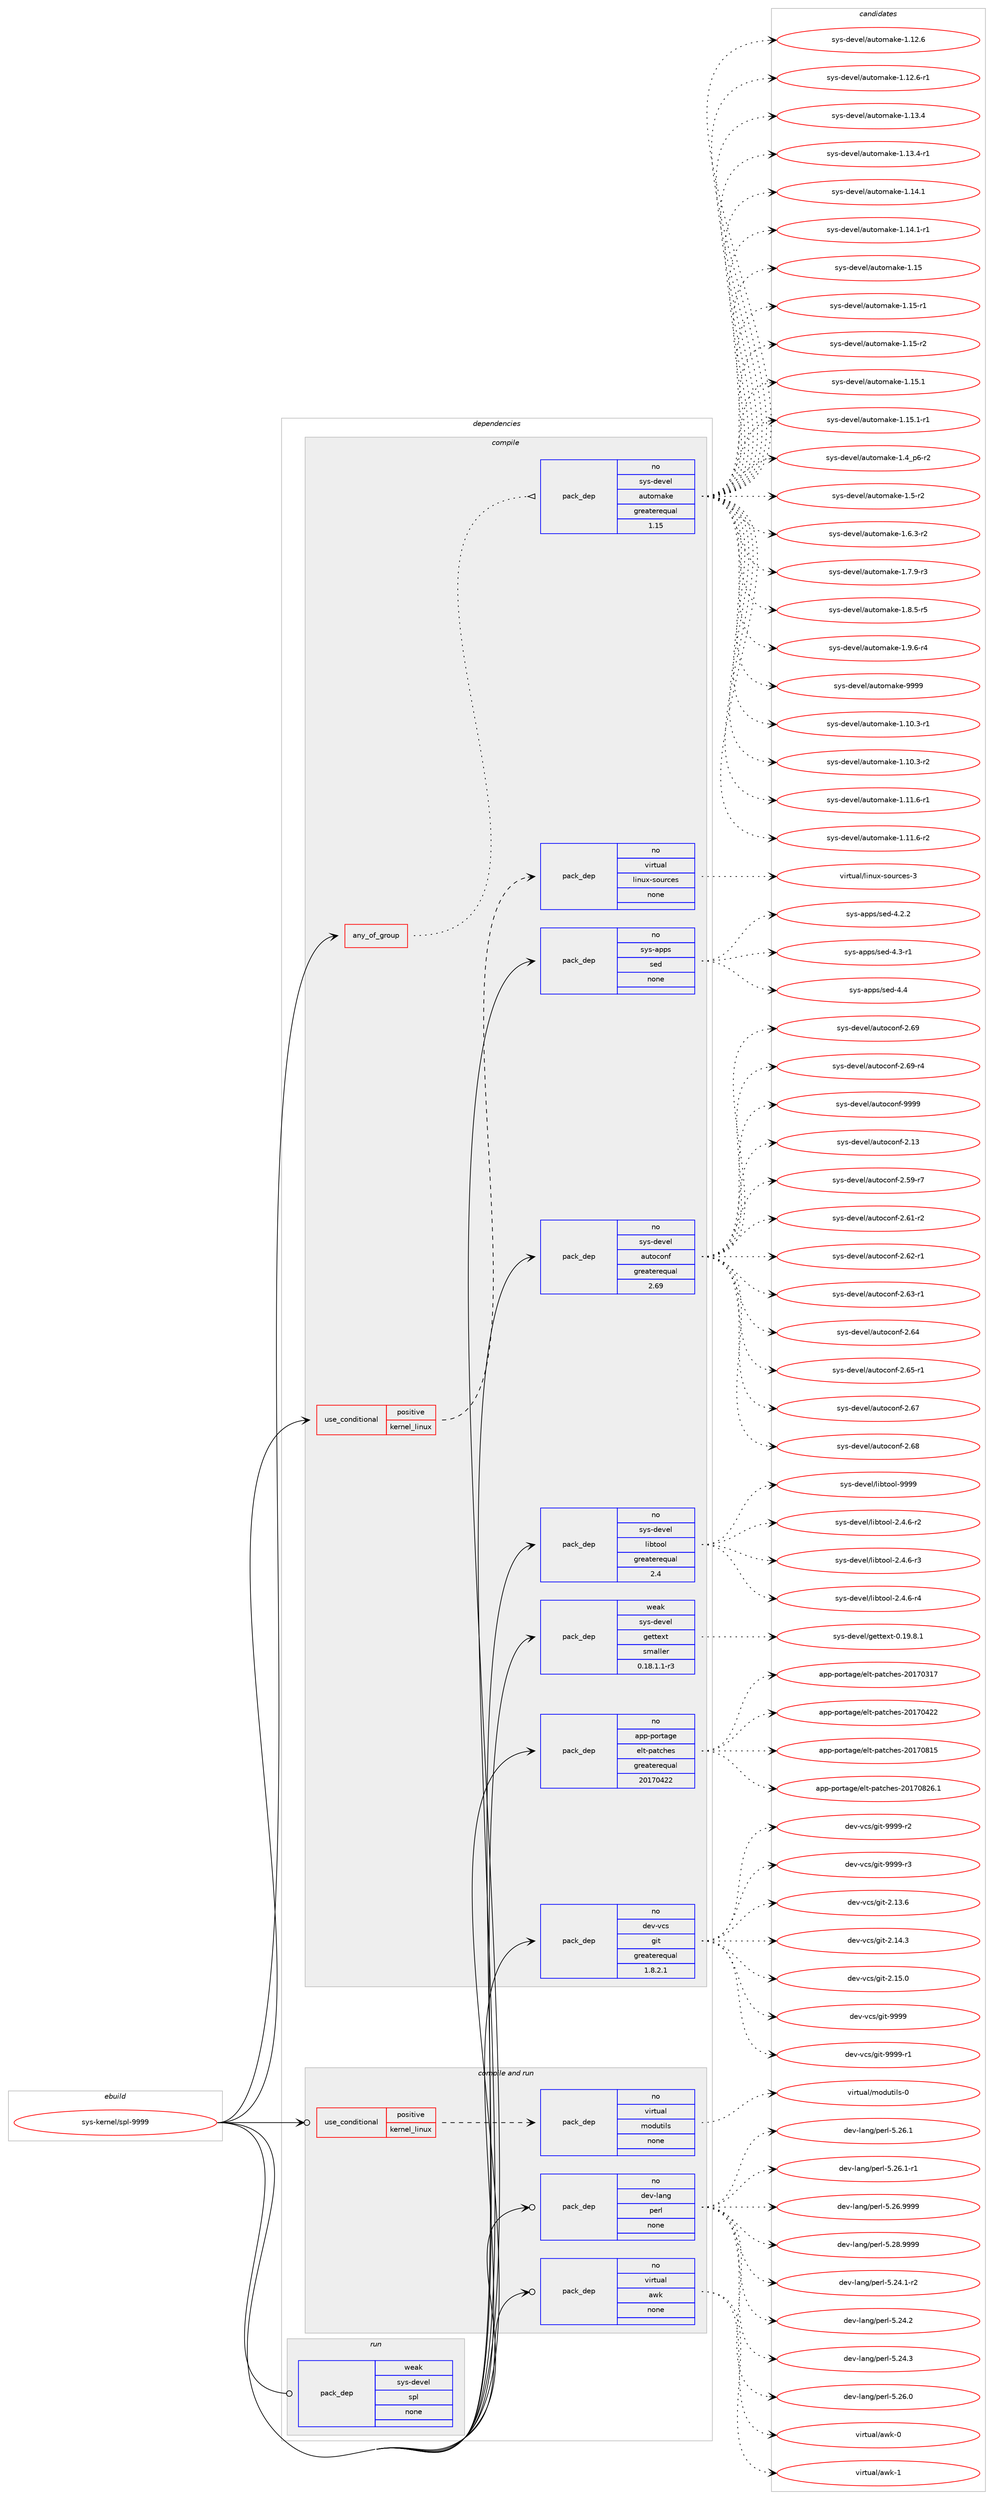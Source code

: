 digraph prolog {

# *************
# Graph options
# *************

newrank=true;
concentrate=true;
compound=true;
graph [rankdir=LR,fontname=Helvetica,fontsize=10,ranksep=1.5];#, ranksep=2.5, nodesep=0.2];
edge  [arrowhead=vee];
node  [fontname=Helvetica,fontsize=10];

# **********
# The ebuild
# **********

subgraph cluster_leftcol {
color=gray;
rank=same;
label=<<i>ebuild</i>>;
id [label="sys-kernel/spl-9999", color=red, width=4, href="../sys-kernel/spl-9999.svg"];
}

# ****************
# The dependencies
# ****************

subgraph cluster_midcol {
color=gray;
label=<<i>dependencies</i>>;
subgraph cluster_compile {
fillcolor="#eeeeee";
style=filled;
label=<<i>compile</i>>;
subgraph any8347 {
dependency492988 [label=<<TABLE BORDER="0" CELLBORDER="1" CELLSPACING="0" CELLPADDING="4"><TR><TD CELLPADDING="10">any_of_group</TD></TR></TABLE>>, shape=none, color=red];subgraph pack366476 {
dependency492989 [label=<<TABLE BORDER="0" CELLBORDER="1" CELLSPACING="0" CELLPADDING="4" WIDTH="220"><TR><TD ROWSPAN="6" CELLPADDING="30">pack_dep</TD></TR><TR><TD WIDTH="110">no</TD></TR><TR><TD>sys-devel</TD></TR><TR><TD>automake</TD></TR><TR><TD>greaterequal</TD></TR><TR><TD>1.15</TD></TR></TABLE>>, shape=none, color=blue];
}
dependency492988:e -> dependency492989:w [weight=20,style="dotted",arrowhead="oinv"];
}
id:e -> dependency492988:w [weight=20,style="solid",arrowhead="vee"];
subgraph cond117863 {
dependency492990 [label=<<TABLE BORDER="0" CELLBORDER="1" CELLSPACING="0" CELLPADDING="4"><TR><TD ROWSPAN="3" CELLPADDING="10">use_conditional</TD></TR><TR><TD>positive</TD></TR><TR><TD>kernel_linux</TD></TR></TABLE>>, shape=none, color=red];
subgraph pack366477 {
dependency492991 [label=<<TABLE BORDER="0" CELLBORDER="1" CELLSPACING="0" CELLPADDING="4" WIDTH="220"><TR><TD ROWSPAN="6" CELLPADDING="30">pack_dep</TD></TR><TR><TD WIDTH="110">no</TD></TR><TR><TD>virtual</TD></TR><TR><TD>linux-sources</TD></TR><TR><TD>none</TD></TR><TR><TD></TD></TR></TABLE>>, shape=none, color=blue];
}
dependency492990:e -> dependency492991:w [weight=20,style="dashed",arrowhead="vee"];
}
id:e -> dependency492990:w [weight=20,style="solid",arrowhead="vee"];
subgraph pack366478 {
dependency492992 [label=<<TABLE BORDER="0" CELLBORDER="1" CELLSPACING="0" CELLPADDING="4" WIDTH="220"><TR><TD ROWSPAN="6" CELLPADDING="30">pack_dep</TD></TR><TR><TD WIDTH="110">no</TD></TR><TR><TD>app-portage</TD></TR><TR><TD>elt-patches</TD></TR><TR><TD>greaterequal</TD></TR><TR><TD>20170422</TD></TR></TABLE>>, shape=none, color=blue];
}
id:e -> dependency492992:w [weight=20,style="solid",arrowhead="vee"];
subgraph pack366479 {
dependency492993 [label=<<TABLE BORDER="0" CELLBORDER="1" CELLSPACING="0" CELLPADDING="4" WIDTH="220"><TR><TD ROWSPAN="6" CELLPADDING="30">pack_dep</TD></TR><TR><TD WIDTH="110">no</TD></TR><TR><TD>dev-vcs</TD></TR><TR><TD>git</TD></TR><TR><TD>greaterequal</TD></TR><TR><TD>1.8.2.1</TD></TR></TABLE>>, shape=none, color=blue];
}
id:e -> dependency492993:w [weight=20,style="solid",arrowhead="vee"];
subgraph pack366480 {
dependency492994 [label=<<TABLE BORDER="0" CELLBORDER="1" CELLSPACING="0" CELLPADDING="4" WIDTH="220"><TR><TD ROWSPAN="6" CELLPADDING="30">pack_dep</TD></TR><TR><TD WIDTH="110">no</TD></TR><TR><TD>sys-apps</TD></TR><TR><TD>sed</TD></TR><TR><TD>none</TD></TR><TR><TD></TD></TR></TABLE>>, shape=none, color=blue];
}
id:e -> dependency492994:w [weight=20,style="solid",arrowhead="vee"];
subgraph pack366481 {
dependency492995 [label=<<TABLE BORDER="0" CELLBORDER="1" CELLSPACING="0" CELLPADDING="4" WIDTH="220"><TR><TD ROWSPAN="6" CELLPADDING="30">pack_dep</TD></TR><TR><TD WIDTH="110">no</TD></TR><TR><TD>sys-devel</TD></TR><TR><TD>autoconf</TD></TR><TR><TD>greaterequal</TD></TR><TR><TD>2.69</TD></TR></TABLE>>, shape=none, color=blue];
}
id:e -> dependency492995:w [weight=20,style="solid",arrowhead="vee"];
subgraph pack366482 {
dependency492996 [label=<<TABLE BORDER="0" CELLBORDER="1" CELLSPACING="0" CELLPADDING="4" WIDTH="220"><TR><TD ROWSPAN="6" CELLPADDING="30">pack_dep</TD></TR><TR><TD WIDTH="110">no</TD></TR><TR><TD>sys-devel</TD></TR><TR><TD>libtool</TD></TR><TR><TD>greaterequal</TD></TR><TR><TD>2.4</TD></TR></TABLE>>, shape=none, color=blue];
}
id:e -> dependency492996:w [weight=20,style="solid",arrowhead="vee"];
subgraph pack366483 {
dependency492997 [label=<<TABLE BORDER="0" CELLBORDER="1" CELLSPACING="0" CELLPADDING="4" WIDTH="220"><TR><TD ROWSPAN="6" CELLPADDING="30">pack_dep</TD></TR><TR><TD WIDTH="110">weak</TD></TR><TR><TD>sys-devel</TD></TR><TR><TD>gettext</TD></TR><TR><TD>smaller</TD></TR><TR><TD>0.18.1.1-r3</TD></TR></TABLE>>, shape=none, color=blue];
}
id:e -> dependency492997:w [weight=20,style="solid",arrowhead="vee"];
}
subgraph cluster_compileandrun {
fillcolor="#eeeeee";
style=filled;
label=<<i>compile and run</i>>;
subgraph cond117864 {
dependency492998 [label=<<TABLE BORDER="0" CELLBORDER="1" CELLSPACING="0" CELLPADDING="4"><TR><TD ROWSPAN="3" CELLPADDING="10">use_conditional</TD></TR><TR><TD>positive</TD></TR><TR><TD>kernel_linux</TD></TR></TABLE>>, shape=none, color=red];
subgraph pack366484 {
dependency492999 [label=<<TABLE BORDER="0" CELLBORDER="1" CELLSPACING="0" CELLPADDING="4" WIDTH="220"><TR><TD ROWSPAN="6" CELLPADDING="30">pack_dep</TD></TR><TR><TD WIDTH="110">no</TD></TR><TR><TD>virtual</TD></TR><TR><TD>modutils</TD></TR><TR><TD>none</TD></TR><TR><TD></TD></TR></TABLE>>, shape=none, color=blue];
}
dependency492998:e -> dependency492999:w [weight=20,style="dashed",arrowhead="vee"];
}
id:e -> dependency492998:w [weight=20,style="solid",arrowhead="odotvee"];
subgraph pack366485 {
dependency493000 [label=<<TABLE BORDER="0" CELLBORDER="1" CELLSPACING="0" CELLPADDING="4" WIDTH="220"><TR><TD ROWSPAN="6" CELLPADDING="30">pack_dep</TD></TR><TR><TD WIDTH="110">no</TD></TR><TR><TD>dev-lang</TD></TR><TR><TD>perl</TD></TR><TR><TD>none</TD></TR><TR><TD></TD></TR></TABLE>>, shape=none, color=blue];
}
id:e -> dependency493000:w [weight=20,style="solid",arrowhead="odotvee"];
subgraph pack366486 {
dependency493001 [label=<<TABLE BORDER="0" CELLBORDER="1" CELLSPACING="0" CELLPADDING="4" WIDTH="220"><TR><TD ROWSPAN="6" CELLPADDING="30">pack_dep</TD></TR><TR><TD WIDTH="110">no</TD></TR><TR><TD>virtual</TD></TR><TR><TD>awk</TD></TR><TR><TD>none</TD></TR><TR><TD></TD></TR></TABLE>>, shape=none, color=blue];
}
id:e -> dependency493001:w [weight=20,style="solid",arrowhead="odotvee"];
}
subgraph cluster_run {
fillcolor="#eeeeee";
style=filled;
label=<<i>run</i>>;
subgraph pack366487 {
dependency493002 [label=<<TABLE BORDER="0" CELLBORDER="1" CELLSPACING="0" CELLPADDING="4" WIDTH="220"><TR><TD ROWSPAN="6" CELLPADDING="30">pack_dep</TD></TR><TR><TD WIDTH="110">weak</TD></TR><TR><TD>sys-devel</TD></TR><TR><TD>spl</TD></TR><TR><TD>none</TD></TR><TR><TD></TD></TR></TABLE>>, shape=none, color=blue];
}
id:e -> dependency493002:w [weight=20,style="solid",arrowhead="odot"];
}
}

# **************
# The candidates
# **************

subgraph cluster_choices {
rank=same;
color=gray;
label=<<i>candidates</i>>;

subgraph choice366476 {
color=black;
nodesep=1;
choice11512111545100101118101108479711711611110997107101454946494846514511449 [label="sys-devel/automake-1.10.3-r1", color=red, width=4,href="../sys-devel/automake-1.10.3-r1.svg"];
choice11512111545100101118101108479711711611110997107101454946494846514511450 [label="sys-devel/automake-1.10.3-r2", color=red, width=4,href="../sys-devel/automake-1.10.3-r2.svg"];
choice11512111545100101118101108479711711611110997107101454946494946544511449 [label="sys-devel/automake-1.11.6-r1", color=red, width=4,href="../sys-devel/automake-1.11.6-r1.svg"];
choice11512111545100101118101108479711711611110997107101454946494946544511450 [label="sys-devel/automake-1.11.6-r2", color=red, width=4,href="../sys-devel/automake-1.11.6-r2.svg"];
choice1151211154510010111810110847971171161111099710710145494649504654 [label="sys-devel/automake-1.12.6", color=red, width=4,href="../sys-devel/automake-1.12.6.svg"];
choice11512111545100101118101108479711711611110997107101454946495046544511449 [label="sys-devel/automake-1.12.6-r1", color=red, width=4,href="../sys-devel/automake-1.12.6-r1.svg"];
choice1151211154510010111810110847971171161111099710710145494649514652 [label="sys-devel/automake-1.13.4", color=red, width=4,href="../sys-devel/automake-1.13.4.svg"];
choice11512111545100101118101108479711711611110997107101454946495146524511449 [label="sys-devel/automake-1.13.4-r1", color=red, width=4,href="../sys-devel/automake-1.13.4-r1.svg"];
choice1151211154510010111810110847971171161111099710710145494649524649 [label="sys-devel/automake-1.14.1", color=red, width=4,href="../sys-devel/automake-1.14.1.svg"];
choice11512111545100101118101108479711711611110997107101454946495246494511449 [label="sys-devel/automake-1.14.1-r1", color=red, width=4,href="../sys-devel/automake-1.14.1-r1.svg"];
choice115121115451001011181011084797117116111109971071014549464953 [label="sys-devel/automake-1.15", color=red, width=4,href="../sys-devel/automake-1.15.svg"];
choice1151211154510010111810110847971171161111099710710145494649534511449 [label="sys-devel/automake-1.15-r1", color=red, width=4,href="../sys-devel/automake-1.15-r1.svg"];
choice1151211154510010111810110847971171161111099710710145494649534511450 [label="sys-devel/automake-1.15-r2", color=red, width=4,href="../sys-devel/automake-1.15-r2.svg"];
choice1151211154510010111810110847971171161111099710710145494649534649 [label="sys-devel/automake-1.15.1", color=red, width=4,href="../sys-devel/automake-1.15.1.svg"];
choice11512111545100101118101108479711711611110997107101454946495346494511449 [label="sys-devel/automake-1.15.1-r1", color=red, width=4,href="../sys-devel/automake-1.15.1-r1.svg"];
choice115121115451001011181011084797117116111109971071014549465295112544511450 [label="sys-devel/automake-1.4_p6-r2", color=red, width=4,href="../sys-devel/automake-1.4_p6-r2.svg"];
choice11512111545100101118101108479711711611110997107101454946534511450 [label="sys-devel/automake-1.5-r2", color=red, width=4,href="../sys-devel/automake-1.5-r2.svg"];
choice115121115451001011181011084797117116111109971071014549465446514511450 [label="sys-devel/automake-1.6.3-r2", color=red, width=4,href="../sys-devel/automake-1.6.3-r2.svg"];
choice115121115451001011181011084797117116111109971071014549465546574511451 [label="sys-devel/automake-1.7.9-r3", color=red, width=4,href="../sys-devel/automake-1.7.9-r3.svg"];
choice115121115451001011181011084797117116111109971071014549465646534511453 [label="sys-devel/automake-1.8.5-r5", color=red, width=4,href="../sys-devel/automake-1.8.5-r5.svg"];
choice115121115451001011181011084797117116111109971071014549465746544511452 [label="sys-devel/automake-1.9.6-r4", color=red, width=4,href="../sys-devel/automake-1.9.6-r4.svg"];
choice115121115451001011181011084797117116111109971071014557575757 [label="sys-devel/automake-9999", color=red, width=4,href="../sys-devel/automake-9999.svg"];
dependency492989:e -> choice11512111545100101118101108479711711611110997107101454946494846514511449:w [style=dotted,weight="100"];
dependency492989:e -> choice11512111545100101118101108479711711611110997107101454946494846514511450:w [style=dotted,weight="100"];
dependency492989:e -> choice11512111545100101118101108479711711611110997107101454946494946544511449:w [style=dotted,weight="100"];
dependency492989:e -> choice11512111545100101118101108479711711611110997107101454946494946544511450:w [style=dotted,weight="100"];
dependency492989:e -> choice1151211154510010111810110847971171161111099710710145494649504654:w [style=dotted,weight="100"];
dependency492989:e -> choice11512111545100101118101108479711711611110997107101454946495046544511449:w [style=dotted,weight="100"];
dependency492989:e -> choice1151211154510010111810110847971171161111099710710145494649514652:w [style=dotted,weight="100"];
dependency492989:e -> choice11512111545100101118101108479711711611110997107101454946495146524511449:w [style=dotted,weight="100"];
dependency492989:e -> choice1151211154510010111810110847971171161111099710710145494649524649:w [style=dotted,weight="100"];
dependency492989:e -> choice11512111545100101118101108479711711611110997107101454946495246494511449:w [style=dotted,weight="100"];
dependency492989:e -> choice115121115451001011181011084797117116111109971071014549464953:w [style=dotted,weight="100"];
dependency492989:e -> choice1151211154510010111810110847971171161111099710710145494649534511449:w [style=dotted,weight="100"];
dependency492989:e -> choice1151211154510010111810110847971171161111099710710145494649534511450:w [style=dotted,weight="100"];
dependency492989:e -> choice1151211154510010111810110847971171161111099710710145494649534649:w [style=dotted,weight="100"];
dependency492989:e -> choice11512111545100101118101108479711711611110997107101454946495346494511449:w [style=dotted,weight="100"];
dependency492989:e -> choice115121115451001011181011084797117116111109971071014549465295112544511450:w [style=dotted,weight="100"];
dependency492989:e -> choice11512111545100101118101108479711711611110997107101454946534511450:w [style=dotted,weight="100"];
dependency492989:e -> choice115121115451001011181011084797117116111109971071014549465446514511450:w [style=dotted,weight="100"];
dependency492989:e -> choice115121115451001011181011084797117116111109971071014549465546574511451:w [style=dotted,weight="100"];
dependency492989:e -> choice115121115451001011181011084797117116111109971071014549465646534511453:w [style=dotted,weight="100"];
dependency492989:e -> choice115121115451001011181011084797117116111109971071014549465746544511452:w [style=dotted,weight="100"];
dependency492989:e -> choice115121115451001011181011084797117116111109971071014557575757:w [style=dotted,weight="100"];
}
subgraph choice366477 {
color=black;
nodesep=1;
choice118105114116117971084710810511011712045115111117114991011154551 [label="virtual/linux-sources-3", color=red, width=4,href="../virtual/linux-sources-3.svg"];
dependency492991:e -> choice118105114116117971084710810511011712045115111117114991011154551:w [style=dotted,weight="100"];
}
subgraph choice366478 {
color=black;
nodesep=1;
choice97112112451121111141169710310147101108116451129711699104101115455048495548514955 [label="app-portage/elt-patches-20170317", color=red, width=4,href="../app-portage/elt-patches-20170317.svg"];
choice97112112451121111141169710310147101108116451129711699104101115455048495548525050 [label="app-portage/elt-patches-20170422", color=red, width=4,href="../app-portage/elt-patches-20170422.svg"];
choice97112112451121111141169710310147101108116451129711699104101115455048495548564953 [label="app-portage/elt-patches-20170815", color=red, width=4,href="../app-portage/elt-patches-20170815.svg"];
choice971121124511211111411697103101471011081164511297116991041011154550484955485650544649 [label="app-portage/elt-patches-20170826.1", color=red, width=4,href="../app-portage/elt-patches-20170826.1.svg"];
dependency492992:e -> choice97112112451121111141169710310147101108116451129711699104101115455048495548514955:w [style=dotted,weight="100"];
dependency492992:e -> choice97112112451121111141169710310147101108116451129711699104101115455048495548525050:w [style=dotted,weight="100"];
dependency492992:e -> choice97112112451121111141169710310147101108116451129711699104101115455048495548564953:w [style=dotted,weight="100"];
dependency492992:e -> choice971121124511211111411697103101471011081164511297116991041011154550484955485650544649:w [style=dotted,weight="100"];
}
subgraph choice366479 {
color=black;
nodesep=1;
choice10010111845118991154710310511645504649514654 [label="dev-vcs/git-2.13.6", color=red, width=4,href="../dev-vcs/git-2.13.6.svg"];
choice10010111845118991154710310511645504649524651 [label="dev-vcs/git-2.14.3", color=red, width=4,href="../dev-vcs/git-2.14.3.svg"];
choice10010111845118991154710310511645504649534648 [label="dev-vcs/git-2.15.0", color=red, width=4,href="../dev-vcs/git-2.15.0.svg"];
choice1001011184511899115471031051164557575757 [label="dev-vcs/git-9999", color=red, width=4,href="../dev-vcs/git-9999.svg"];
choice10010111845118991154710310511645575757574511449 [label="dev-vcs/git-9999-r1", color=red, width=4,href="../dev-vcs/git-9999-r1.svg"];
choice10010111845118991154710310511645575757574511450 [label="dev-vcs/git-9999-r2", color=red, width=4,href="../dev-vcs/git-9999-r2.svg"];
choice10010111845118991154710310511645575757574511451 [label="dev-vcs/git-9999-r3", color=red, width=4,href="../dev-vcs/git-9999-r3.svg"];
dependency492993:e -> choice10010111845118991154710310511645504649514654:w [style=dotted,weight="100"];
dependency492993:e -> choice10010111845118991154710310511645504649524651:w [style=dotted,weight="100"];
dependency492993:e -> choice10010111845118991154710310511645504649534648:w [style=dotted,weight="100"];
dependency492993:e -> choice1001011184511899115471031051164557575757:w [style=dotted,weight="100"];
dependency492993:e -> choice10010111845118991154710310511645575757574511449:w [style=dotted,weight="100"];
dependency492993:e -> choice10010111845118991154710310511645575757574511450:w [style=dotted,weight="100"];
dependency492993:e -> choice10010111845118991154710310511645575757574511451:w [style=dotted,weight="100"];
}
subgraph choice366480 {
color=black;
nodesep=1;
choice115121115459711211211547115101100455246504650 [label="sys-apps/sed-4.2.2", color=red, width=4,href="../sys-apps/sed-4.2.2.svg"];
choice115121115459711211211547115101100455246514511449 [label="sys-apps/sed-4.3-r1", color=red, width=4,href="../sys-apps/sed-4.3-r1.svg"];
choice11512111545971121121154711510110045524652 [label="sys-apps/sed-4.4", color=red, width=4,href="../sys-apps/sed-4.4.svg"];
dependency492994:e -> choice115121115459711211211547115101100455246504650:w [style=dotted,weight="100"];
dependency492994:e -> choice115121115459711211211547115101100455246514511449:w [style=dotted,weight="100"];
dependency492994:e -> choice11512111545971121121154711510110045524652:w [style=dotted,weight="100"];
}
subgraph choice366481 {
color=black;
nodesep=1;
choice115121115451001011181011084797117116111991111101024550464951 [label="sys-devel/autoconf-2.13", color=red, width=4,href="../sys-devel/autoconf-2.13.svg"];
choice1151211154510010111810110847971171161119911111010245504653574511455 [label="sys-devel/autoconf-2.59-r7", color=red, width=4,href="../sys-devel/autoconf-2.59-r7.svg"];
choice1151211154510010111810110847971171161119911111010245504654494511450 [label="sys-devel/autoconf-2.61-r2", color=red, width=4,href="../sys-devel/autoconf-2.61-r2.svg"];
choice1151211154510010111810110847971171161119911111010245504654504511449 [label="sys-devel/autoconf-2.62-r1", color=red, width=4,href="../sys-devel/autoconf-2.62-r1.svg"];
choice1151211154510010111810110847971171161119911111010245504654514511449 [label="sys-devel/autoconf-2.63-r1", color=red, width=4,href="../sys-devel/autoconf-2.63-r1.svg"];
choice115121115451001011181011084797117116111991111101024550465452 [label="sys-devel/autoconf-2.64", color=red, width=4,href="../sys-devel/autoconf-2.64.svg"];
choice1151211154510010111810110847971171161119911111010245504654534511449 [label="sys-devel/autoconf-2.65-r1", color=red, width=4,href="../sys-devel/autoconf-2.65-r1.svg"];
choice115121115451001011181011084797117116111991111101024550465455 [label="sys-devel/autoconf-2.67", color=red, width=4,href="../sys-devel/autoconf-2.67.svg"];
choice115121115451001011181011084797117116111991111101024550465456 [label="sys-devel/autoconf-2.68", color=red, width=4,href="../sys-devel/autoconf-2.68.svg"];
choice115121115451001011181011084797117116111991111101024550465457 [label="sys-devel/autoconf-2.69", color=red, width=4,href="../sys-devel/autoconf-2.69.svg"];
choice1151211154510010111810110847971171161119911111010245504654574511452 [label="sys-devel/autoconf-2.69-r4", color=red, width=4,href="../sys-devel/autoconf-2.69-r4.svg"];
choice115121115451001011181011084797117116111991111101024557575757 [label="sys-devel/autoconf-9999", color=red, width=4,href="../sys-devel/autoconf-9999.svg"];
dependency492995:e -> choice115121115451001011181011084797117116111991111101024550464951:w [style=dotted,weight="100"];
dependency492995:e -> choice1151211154510010111810110847971171161119911111010245504653574511455:w [style=dotted,weight="100"];
dependency492995:e -> choice1151211154510010111810110847971171161119911111010245504654494511450:w [style=dotted,weight="100"];
dependency492995:e -> choice1151211154510010111810110847971171161119911111010245504654504511449:w [style=dotted,weight="100"];
dependency492995:e -> choice1151211154510010111810110847971171161119911111010245504654514511449:w [style=dotted,weight="100"];
dependency492995:e -> choice115121115451001011181011084797117116111991111101024550465452:w [style=dotted,weight="100"];
dependency492995:e -> choice1151211154510010111810110847971171161119911111010245504654534511449:w [style=dotted,weight="100"];
dependency492995:e -> choice115121115451001011181011084797117116111991111101024550465455:w [style=dotted,weight="100"];
dependency492995:e -> choice115121115451001011181011084797117116111991111101024550465456:w [style=dotted,weight="100"];
dependency492995:e -> choice115121115451001011181011084797117116111991111101024550465457:w [style=dotted,weight="100"];
dependency492995:e -> choice1151211154510010111810110847971171161119911111010245504654574511452:w [style=dotted,weight="100"];
dependency492995:e -> choice115121115451001011181011084797117116111991111101024557575757:w [style=dotted,weight="100"];
}
subgraph choice366482 {
color=black;
nodesep=1;
choice1151211154510010111810110847108105981161111111084550465246544511450 [label="sys-devel/libtool-2.4.6-r2", color=red, width=4,href="../sys-devel/libtool-2.4.6-r2.svg"];
choice1151211154510010111810110847108105981161111111084550465246544511451 [label="sys-devel/libtool-2.4.6-r3", color=red, width=4,href="../sys-devel/libtool-2.4.6-r3.svg"];
choice1151211154510010111810110847108105981161111111084550465246544511452 [label="sys-devel/libtool-2.4.6-r4", color=red, width=4,href="../sys-devel/libtool-2.4.6-r4.svg"];
choice1151211154510010111810110847108105981161111111084557575757 [label="sys-devel/libtool-9999", color=red, width=4,href="../sys-devel/libtool-9999.svg"];
dependency492996:e -> choice1151211154510010111810110847108105981161111111084550465246544511450:w [style=dotted,weight="100"];
dependency492996:e -> choice1151211154510010111810110847108105981161111111084550465246544511451:w [style=dotted,weight="100"];
dependency492996:e -> choice1151211154510010111810110847108105981161111111084550465246544511452:w [style=dotted,weight="100"];
dependency492996:e -> choice1151211154510010111810110847108105981161111111084557575757:w [style=dotted,weight="100"];
}
subgraph choice366483 {
color=black;
nodesep=1;
choice1151211154510010111810110847103101116116101120116454846495746564649 [label="sys-devel/gettext-0.19.8.1", color=red, width=4,href="../sys-devel/gettext-0.19.8.1.svg"];
dependency492997:e -> choice1151211154510010111810110847103101116116101120116454846495746564649:w [style=dotted,weight="100"];
}
subgraph choice366484 {
color=black;
nodesep=1;
choice11810511411611797108471091111001171161051081154548 [label="virtual/modutils-0", color=red, width=4,href="../virtual/modutils-0.svg"];
dependency492999:e -> choice11810511411611797108471091111001171161051081154548:w [style=dotted,weight="100"];
}
subgraph choice366485 {
color=black;
nodesep=1;
choice100101118451089711010347112101114108455346505246494511450 [label="dev-lang/perl-5.24.1-r2", color=red, width=4,href="../dev-lang/perl-5.24.1-r2.svg"];
choice10010111845108971101034711210111410845534650524650 [label="dev-lang/perl-5.24.2", color=red, width=4,href="../dev-lang/perl-5.24.2.svg"];
choice10010111845108971101034711210111410845534650524651 [label="dev-lang/perl-5.24.3", color=red, width=4,href="../dev-lang/perl-5.24.3.svg"];
choice10010111845108971101034711210111410845534650544648 [label="dev-lang/perl-5.26.0", color=red, width=4,href="../dev-lang/perl-5.26.0.svg"];
choice10010111845108971101034711210111410845534650544649 [label="dev-lang/perl-5.26.1", color=red, width=4,href="../dev-lang/perl-5.26.1.svg"];
choice100101118451089711010347112101114108455346505446494511449 [label="dev-lang/perl-5.26.1-r1", color=red, width=4,href="../dev-lang/perl-5.26.1-r1.svg"];
choice10010111845108971101034711210111410845534650544657575757 [label="dev-lang/perl-5.26.9999", color=red, width=4,href="../dev-lang/perl-5.26.9999.svg"];
choice10010111845108971101034711210111410845534650564657575757 [label="dev-lang/perl-5.28.9999", color=red, width=4,href="../dev-lang/perl-5.28.9999.svg"];
dependency493000:e -> choice100101118451089711010347112101114108455346505246494511450:w [style=dotted,weight="100"];
dependency493000:e -> choice10010111845108971101034711210111410845534650524650:w [style=dotted,weight="100"];
dependency493000:e -> choice10010111845108971101034711210111410845534650524651:w [style=dotted,weight="100"];
dependency493000:e -> choice10010111845108971101034711210111410845534650544648:w [style=dotted,weight="100"];
dependency493000:e -> choice10010111845108971101034711210111410845534650544649:w [style=dotted,weight="100"];
dependency493000:e -> choice100101118451089711010347112101114108455346505446494511449:w [style=dotted,weight="100"];
dependency493000:e -> choice10010111845108971101034711210111410845534650544657575757:w [style=dotted,weight="100"];
dependency493000:e -> choice10010111845108971101034711210111410845534650564657575757:w [style=dotted,weight="100"];
}
subgraph choice366486 {
color=black;
nodesep=1;
choice1181051141161179710847971191074548 [label="virtual/awk-0", color=red, width=4,href="../virtual/awk-0.svg"];
choice1181051141161179710847971191074549 [label="virtual/awk-1", color=red, width=4,href="../virtual/awk-1.svg"];
dependency493001:e -> choice1181051141161179710847971191074548:w [style=dotted,weight="100"];
dependency493001:e -> choice1181051141161179710847971191074549:w [style=dotted,weight="100"];
}
subgraph choice366487 {
color=black;
nodesep=1;
}
}

}

